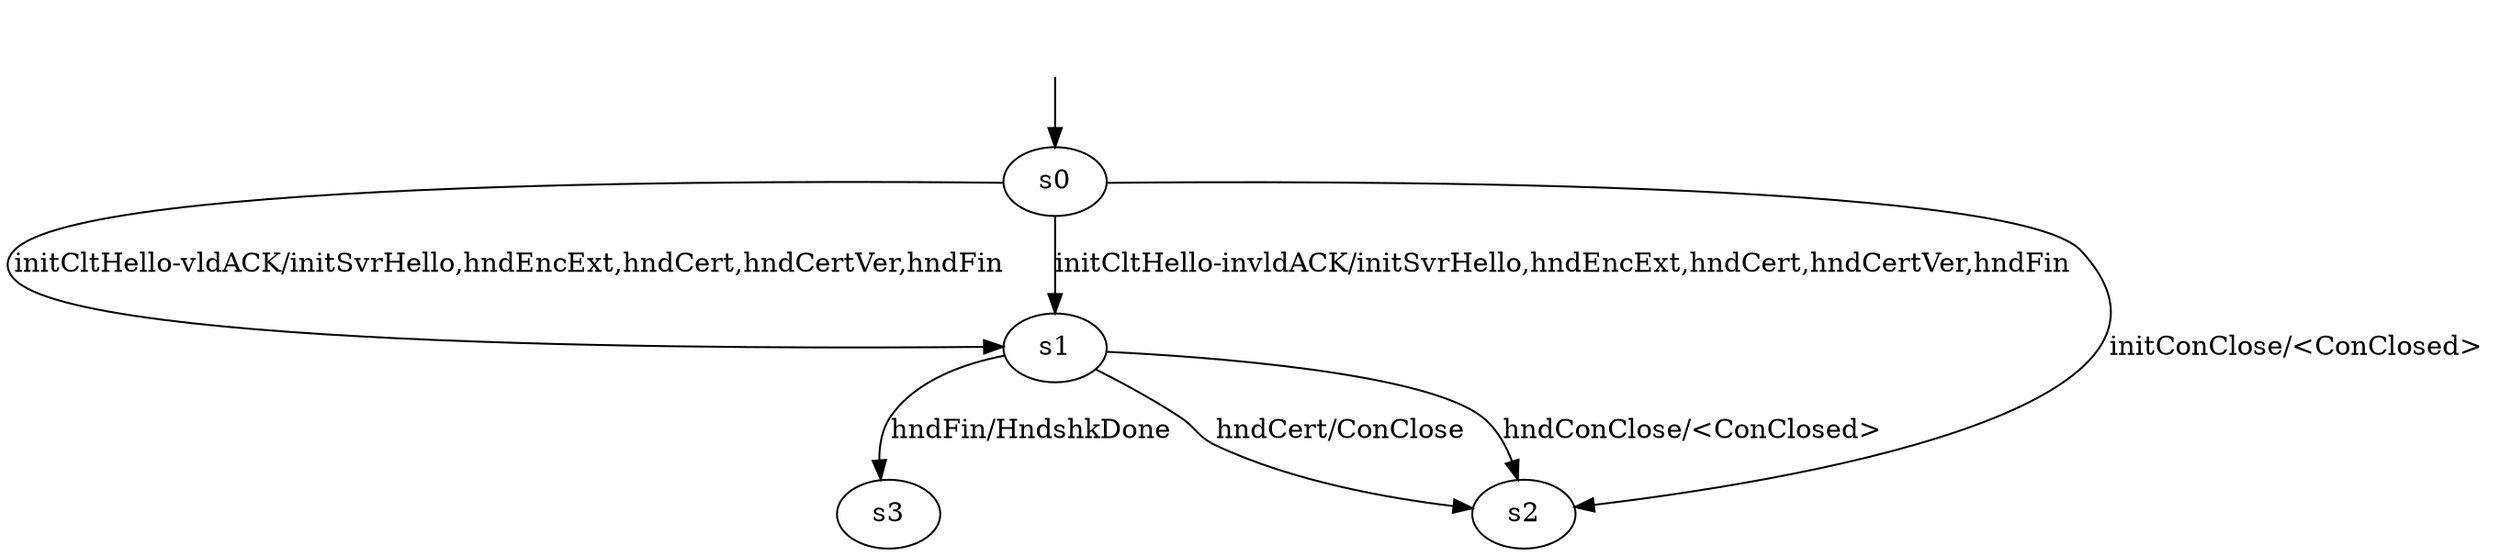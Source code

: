 digraph "quiwiModels/quiwi-B-BWRCA-CS-0/learnedModel" {
s0 [label=s0];
s1 [label=s1];
s2 [label=s2];
s3 [label=s3];
s0 -> s2  [label="initConClose/<ConClosed> "];
s0 -> s1  [label="initCltHello-vldACK/initSvrHello,hndEncExt,hndCert,hndCertVer,hndFin "];
s0 -> s1  [label="initCltHello-invldACK/initSvrHello,hndEncExt,hndCert,hndCertVer,hndFin "];
s1 -> s3  [label="hndFin/HndshkDone "];
s1 -> s2  [label="hndConClose/<ConClosed> "];
s1 -> s2  [label="hndCert/ConClose "];
__start0 [label="", shape=none];
__start0 -> s0  [label=""];
}
